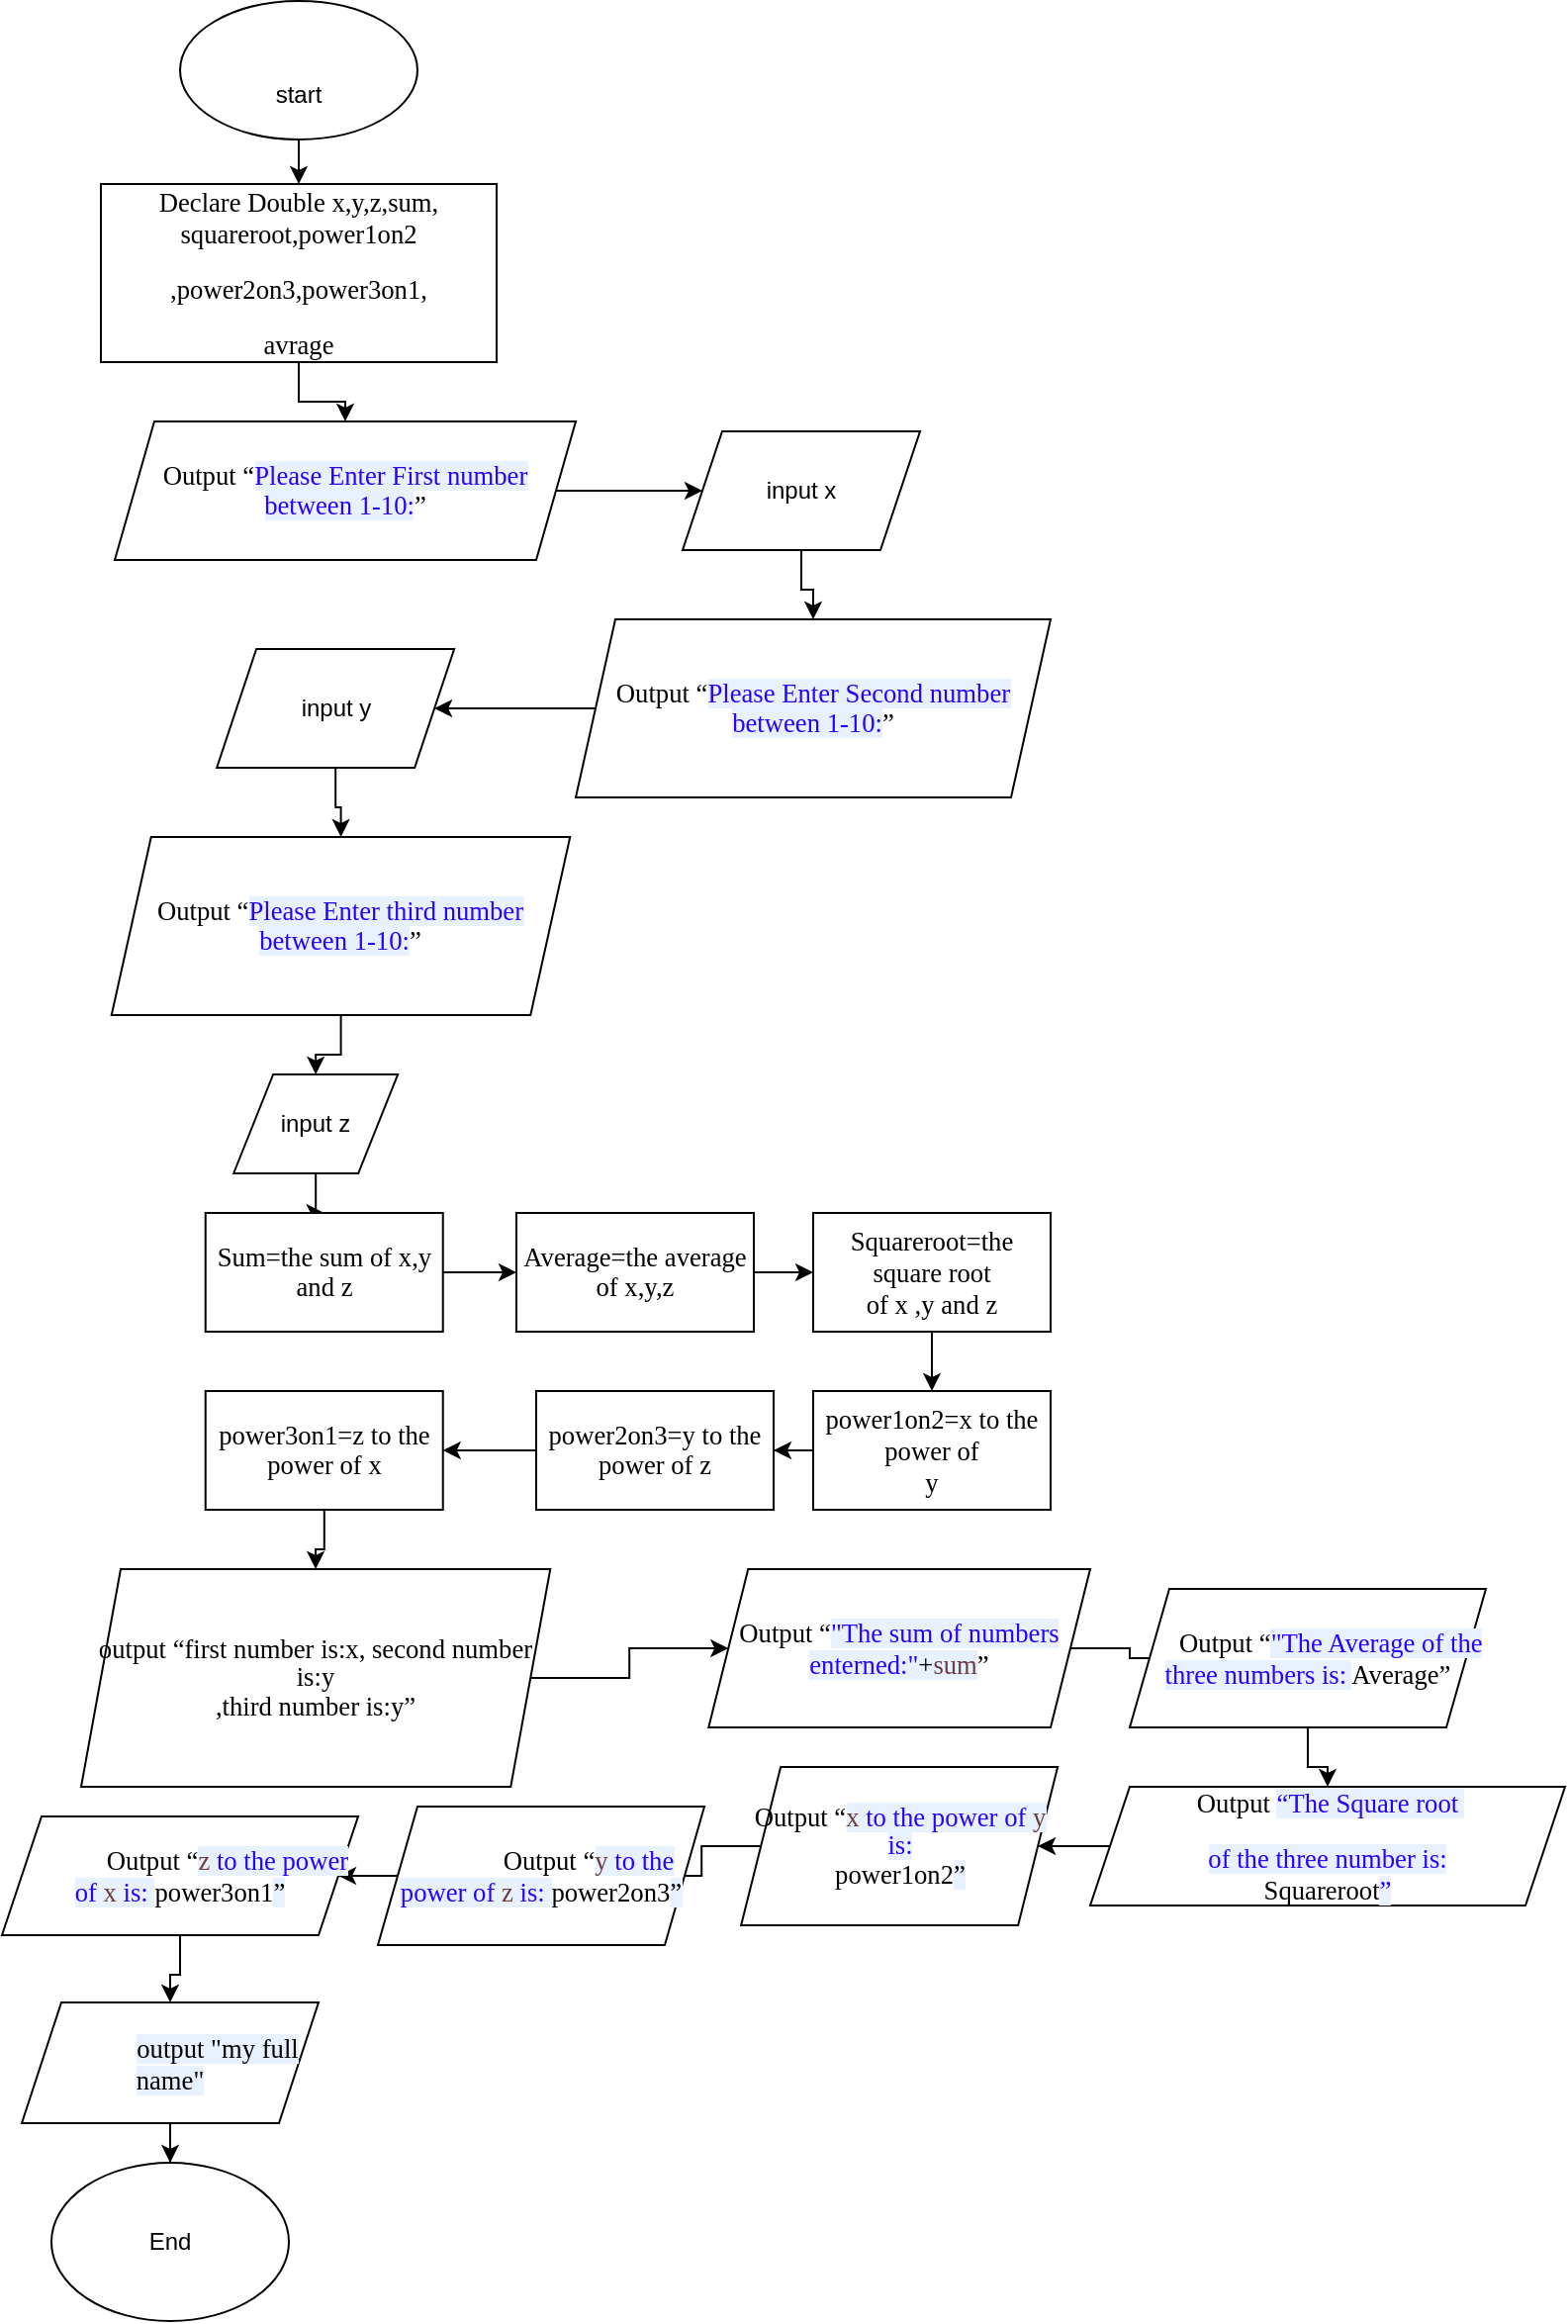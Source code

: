 <mxfile version="14.1.8" type="device"><diagram id="C5RBs43oDa-KdzZeNtuy" name="Page-1"><mxGraphModel dx="1092" dy="494" grid="1" gridSize="10" guides="1" tooltips="1" connect="1" arrows="1" fold="1" page="1" pageScale="1" pageWidth="827" pageHeight="1169" math="0" shadow="0"><root><mxCell id="WIyWlLk6GJQsqaUBKTNV-0"/><mxCell id="WIyWlLk6GJQsqaUBKTNV-1" parent="WIyWlLk6GJQsqaUBKTNV-0"/><mxCell id="eSIjVw5FjO2QQHbEXc4C-16" value="" style="edgeStyle=orthogonalEdgeStyle;rounded=0;orthogonalLoop=1;jettySize=auto;html=1;entryX=0.5;entryY=0;entryDx=0;entryDy=0;" parent="WIyWlLk6GJQsqaUBKTNV-1" source="JHhgGJh_v8h5XZEyPl9u-0" target="g5InXSgaB0AGNT1AQxpi-0" edge="1"><mxGeometry relative="1" as="geometry"><mxPoint x="222.5" y="120" as="targetPoint"/></mxGeometry></mxCell><mxCell id="JHhgGJh_v8h5XZEyPl9u-0" value="" style="ellipse;whiteSpace=wrap;html=1;" parent="WIyWlLk6GJQsqaUBKTNV-1" vertex="1"><mxGeometry x="160" y="7.5" width="120" height="70" as="geometry"/></mxCell><mxCell id="JHhgGJh_v8h5XZEyPl9u-1" value="start" style="text;html=1;strokeColor=none;fillColor=none;align=center;verticalAlign=middle;whiteSpace=wrap;rounded=0;" parent="WIyWlLk6GJQsqaUBKTNV-1" vertex="1"><mxGeometry x="190" y="32.5" width="60" height="45" as="geometry"/></mxCell><mxCell id="JHhgGJh_v8h5XZEyPl9u-6" value="" style="edgeStyle=orthogonalEdgeStyle;rounded=0;orthogonalLoop=1;jettySize=auto;html=1;exitX=0.5;exitY=1;exitDx=0;exitDy=0;" parent="WIyWlLk6GJQsqaUBKTNV-1" source="g5InXSgaB0AGNT1AQxpi-0" target="JHhgGJh_v8h5XZEyPl9u-5" edge="1"><mxGeometry relative="1" as="geometry"><mxPoint x="222.5" y="255" as="sourcePoint"/></mxGeometry></mxCell><mxCell id="g5InXSgaB0AGNT1AQxpi-3" value="" style="edgeStyle=orthogonalEdgeStyle;rounded=0;orthogonalLoop=1;jettySize=auto;html=1;" edge="1" parent="WIyWlLk6GJQsqaUBKTNV-1" source="JHhgGJh_v8h5XZEyPl9u-5" target="g5InXSgaB0AGNT1AQxpi-2"><mxGeometry relative="1" as="geometry"/></mxCell><mxCell id="JHhgGJh_v8h5XZEyPl9u-5" value="&lt;span style=&quot;font-size: 10pt ; line-height: 107% ; font-family: &amp;#34;consolas&amp;#34;&quot;&gt;Output “&lt;/span&gt;&lt;span style=&quot;font-size: 10.0pt ; line-height: 107% ; font-family: &amp;#34;consolas&amp;#34; ; color: #2a00ff ; background: #e8f2fe&quot;&gt;Please Enter First number between 1-10:&lt;/span&gt;&lt;span style=&quot;font-size: 10pt ; line-height: 107% ; font-family: &amp;#34;consolas&amp;#34;&quot;&gt;”&lt;/span&gt;" style="shape=parallelogram;perimeter=parallelogramPerimeter;whiteSpace=wrap;html=1;fixedSize=1;" parent="WIyWlLk6GJQsqaUBKTNV-1" vertex="1"><mxGeometry x="127" y="220" width="233" height="70" as="geometry"/></mxCell><mxCell id="g5InXSgaB0AGNT1AQxpi-0" value="&lt;p class=&quot;MsoNormal&quot; style=&quot;line-height: normal&quot;&gt;&lt;span style=&quot;font-size: 10.0pt ; font-family: &amp;#34;consolas&amp;#34;&quot;&gt;Declare Double x,y,z,sum,&lt;/span&gt; &lt;span style=&quot;font-size: 10.0pt ; font-family: &amp;#34;consolas&amp;#34;&quot;&gt;squareroot,power1on2&lt;/span&gt;&lt;/p&gt;&lt;p class=&quot;MsoNormal&quot; style=&quot;line-height: normal&quot;&gt;&lt;span style=&quot;font-size: 10.0pt ; font-family: &amp;#34;consolas&amp;#34;&quot;&gt;,power2on3,power3on1,&lt;/span&gt;&lt;/p&gt;&lt;p class=&quot;MsoNormal&quot; style=&quot;line-height: normal&quot;&gt;&lt;span style=&quot;font-size: 10.0pt ; font-family: &amp;#34;consolas&amp;#34;&quot;&gt;avrage&lt;/span&gt;&lt;/p&gt;" style="rounded=0;whiteSpace=wrap;html=1;" vertex="1" parent="WIyWlLk6GJQsqaUBKTNV-1"><mxGeometry x="120" y="100" width="200" height="90" as="geometry"/></mxCell><mxCell id="g5InXSgaB0AGNT1AQxpi-5" value="" style="edgeStyle=orthogonalEdgeStyle;rounded=0;orthogonalLoop=1;jettySize=auto;html=1;" edge="1" parent="WIyWlLk6GJQsqaUBKTNV-1" source="g5InXSgaB0AGNT1AQxpi-2" target="g5InXSgaB0AGNT1AQxpi-4"><mxGeometry relative="1" as="geometry"/></mxCell><mxCell id="g5InXSgaB0AGNT1AQxpi-2" value="input x" style="shape=parallelogram;perimeter=parallelogramPerimeter;whiteSpace=wrap;html=1;fixedSize=1;" vertex="1" parent="WIyWlLk6GJQsqaUBKTNV-1"><mxGeometry x="414" y="225" width="120" height="60" as="geometry"/></mxCell><mxCell id="g5InXSgaB0AGNT1AQxpi-12" value="" style="edgeStyle=orthogonalEdgeStyle;rounded=0;orthogonalLoop=1;jettySize=auto;html=1;" edge="1" parent="WIyWlLk6GJQsqaUBKTNV-1" source="g5InXSgaB0AGNT1AQxpi-4" target="g5InXSgaB0AGNT1AQxpi-8"><mxGeometry relative="1" as="geometry"/></mxCell><mxCell id="g5InXSgaB0AGNT1AQxpi-4" value="&lt;span style=&quot;font-size: 10pt ; line-height: 107% ; font-family: &amp;#34;consolas&amp;#34;&quot;&gt;Output “&lt;/span&gt;&lt;span style=&quot;font-size: 10.0pt ; line-height: 107% ; font-family: &amp;#34;consolas&amp;#34; ; color: #2a00ff ; background: #e8f2fe&quot;&gt;Please Enter Second number between 1-10:&lt;/span&gt;&lt;span style=&quot;font-size: 10pt ; line-height: 107% ; font-family: &amp;#34;consolas&amp;#34;&quot;&gt;”&lt;/span&gt;" style="shape=parallelogram;perimeter=parallelogramPerimeter;whiteSpace=wrap;html=1;fixedSize=1;" vertex="1" parent="WIyWlLk6GJQsqaUBKTNV-1"><mxGeometry x="360" y="320" width="240" height="90" as="geometry"/></mxCell><mxCell id="g5InXSgaB0AGNT1AQxpi-14" value="" style="edgeStyle=orthogonalEdgeStyle;rounded=0;orthogonalLoop=1;jettySize=auto;html=1;" edge="1" parent="WIyWlLk6GJQsqaUBKTNV-1" source="g5InXSgaB0AGNT1AQxpi-8" target="g5InXSgaB0AGNT1AQxpi-13"><mxGeometry relative="1" as="geometry"/></mxCell><mxCell id="g5InXSgaB0AGNT1AQxpi-8" value="input y" style="shape=parallelogram;perimeter=parallelogramPerimeter;whiteSpace=wrap;html=1;fixedSize=1;" vertex="1" parent="WIyWlLk6GJQsqaUBKTNV-1"><mxGeometry x="178.57" y="335" width="120" height="60" as="geometry"/></mxCell><mxCell id="g5InXSgaB0AGNT1AQxpi-16" value="" style="edgeStyle=orthogonalEdgeStyle;rounded=0;orthogonalLoop=1;jettySize=auto;html=1;" edge="1" parent="WIyWlLk6GJQsqaUBKTNV-1" source="g5InXSgaB0AGNT1AQxpi-13" target="g5InXSgaB0AGNT1AQxpi-15"><mxGeometry relative="1" as="geometry"/></mxCell><mxCell id="g5InXSgaB0AGNT1AQxpi-13" value="&lt;span style=&quot;font-size: 10pt ; line-height: 107% ; font-family: &amp;#34;consolas&amp;#34;&quot;&gt;Output “&lt;/span&gt;&lt;span style=&quot;font-size: 10.0pt ; line-height: 107% ; font-family: &amp;#34;consolas&amp;#34; ; color: #2a00ff ; background: #e8f2fe&quot;&gt;Please Enter third number between 1-10:&lt;/span&gt;&lt;span style=&quot;font-size: 10pt ; line-height: 107% ; font-family: &amp;#34;consolas&amp;#34;&quot;&gt;”&lt;/span&gt;" style="shape=parallelogram;perimeter=parallelogramPerimeter;whiteSpace=wrap;html=1;fixedSize=1;" vertex="1" parent="WIyWlLk6GJQsqaUBKTNV-1"><mxGeometry x="125.38" y="430" width="231.75" height="90" as="geometry"/></mxCell><mxCell id="g5InXSgaB0AGNT1AQxpi-18" value="" style="edgeStyle=orthogonalEdgeStyle;rounded=0;orthogonalLoop=1;jettySize=auto;html=1;" edge="1" parent="WIyWlLk6GJQsqaUBKTNV-1" source="g5InXSgaB0AGNT1AQxpi-15" target="g5InXSgaB0AGNT1AQxpi-17"><mxGeometry relative="1" as="geometry"/></mxCell><mxCell id="g5InXSgaB0AGNT1AQxpi-15" value="&lt;span&gt;input z&lt;/span&gt;" style="shape=parallelogram;perimeter=parallelogramPerimeter;whiteSpace=wrap;html=1;fixedSize=1;" vertex="1" parent="WIyWlLk6GJQsqaUBKTNV-1"><mxGeometry x="187.07" y="550" width="83" height="50" as="geometry"/></mxCell><mxCell id="g5InXSgaB0AGNT1AQxpi-20" value="" style="edgeStyle=orthogonalEdgeStyle;rounded=0;orthogonalLoop=1;jettySize=auto;html=1;" edge="1" parent="WIyWlLk6GJQsqaUBKTNV-1" source="g5InXSgaB0AGNT1AQxpi-17" target="g5InXSgaB0AGNT1AQxpi-19"><mxGeometry relative="1" as="geometry"/></mxCell><mxCell id="g5InXSgaB0AGNT1AQxpi-17" value="&lt;span style=&quot;font-size: 10pt ; line-height: 107% ; font-family: &amp;#34;consolas&amp;#34;&quot;&gt;Sum=the sum of x,y and z&lt;/span&gt;" style="whiteSpace=wrap;html=1;" vertex="1" parent="WIyWlLk6GJQsqaUBKTNV-1"><mxGeometry x="172.88" y="620" width="120" height="60" as="geometry"/></mxCell><mxCell id="g5InXSgaB0AGNT1AQxpi-22" value="" style="edgeStyle=orthogonalEdgeStyle;rounded=0;orthogonalLoop=1;jettySize=auto;html=1;" edge="1" parent="WIyWlLk6GJQsqaUBKTNV-1" source="g5InXSgaB0AGNT1AQxpi-19" target="g5InXSgaB0AGNT1AQxpi-21"><mxGeometry relative="1" as="geometry"/></mxCell><mxCell id="g5InXSgaB0AGNT1AQxpi-19" value="&lt;span style=&quot;font-size: 10.0pt ; line-height: 107% ; font-family: &amp;#34;consolas&amp;#34;&quot;&gt;Average=the average of x,y,z&lt;/span&gt;" style="whiteSpace=wrap;html=1;" vertex="1" parent="WIyWlLk6GJQsqaUBKTNV-1"><mxGeometry x="330" y="620" width="120" height="60" as="geometry"/></mxCell><mxCell id="g5InXSgaB0AGNT1AQxpi-24" value="" style="edgeStyle=orthogonalEdgeStyle;rounded=0;orthogonalLoop=1;jettySize=auto;html=1;" edge="1" parent="WIyWlLk6GJQsqaUBKTNV-1" source="g5InXSgaB0AGNT1AQxpi-21" target="g5InXSgaB0AGNT1AQxpi-23"><mxGeometry relative="1" as="geometry"/></mxCell><mxCell id="g5InXSgaB0AGNT1AQxpi-21" value="&lt;p class=&quot;MsoNormal&quot; style=&quot;line-height: normal&quot;&gt;&lt;span style=&quot;font-size: 10.0pt ; font-family: &amp;#34;consolas&amp;#34;&quot;&gt;Squareroot=the square root&lt;br/&gt;of x ,y and z&lt;/span&gt;&lt;/p&gt;" style="whiteSpace=wrap;html=1;" vertex="1" parent="WIyWlLk6GJQsqaUBKTNV-1"><mxGeometry x="480" y="620" width="120" height="60" as="geometry"/></mxCell><mxCell id="g5InXSgaB0AGNT1AQxpi-26" value="" style="edgeStyle=orthogonalEdgeStyle;rounded=0;orthogonalLoop=1;jettySize=auto;html=1;" edge="1" parent="WIyWlLk6GJQsqaUBKTNV-1" source="g5InXSgaB0AGNT1AQxpi-23" target="g5InXSgaB0AGNT1AQxpi-25"><mxGeometry relative="1" as="geometry"/></mxCell><mxCell id="g5InXSgaB0AGNT1AQxpi-23" value="&lt;p class=&quot;MsoNormal&quot; style=&quot;line-height: normal&quot;&gt;&lt;span style=&quot;font-size: 10.0pt ; font-family: &amp;#34;consolas&amp;#34;&quot;&gt;power1on2=x to the power of&lt;br/&gt;y&lt;/span&gt;&lt;/p&gt;" style="whiteSpace=wrap;html=1;" vertex="1" parent="WIyWlLk6GJQsqaUBKTNV-1"><mxGeometry x="480" y="710" width="120" height="60" as="geometry"/></mxCell><mxCell id="g5InXSgaB0AGNT1AQxpi-28" value="" style="edgeStyle=orthogonalEdgeStyle;rounded=0;orthogonalLoop=1;jettySize=auto;html=1;" edge="1" parent="WIyWlLk6GJQsqaUBKTNV-1" source="g5InXSgaB0AGNT1AQxpi-25" target="g5InXSgaB0AGNT1AQxpi-27"><mxGeometry relative="1" as="geometry"/></mxCell><mxCell id="g5InXSgaB0AGNT1AQxpi-25" value="&lt;span style=&quot;font-size: 10.0pt ; line-height: 107% ; font-family: &amp;#34;consolas&amp;#34;&quot;&gt;power2on3=y to the power of z&lt;/span&gt;" style="whiteSpace=wrap;html=1;" vertex="1" parent="WIyWlLk6GJQsqaUBKTNV-1"><mxGeometry x="340" y="710" width="120" height="60" as="geometry"/></mxCell><mxCell id="g5InXSgaB0AGNT1AQxpi-32" value="" style="edgeStyle=orthogonalEdgeStyle;rounded=0;orthogonalLoop=1;jettySize=auto;html=1;" edge="1" parent="WIyWlLk6GJQsqaUBKTNV-1" source="g5InXSgaB0AGNT1AQxpi-27" target="g5InXSgaB0AGNT1AQxpi-31"><mxGeometry relative="1" as="geometry"/></mxCell><mxCell id="g5InXSgaB0AGNT1AQxpi-27" value="&lt;span style=&quot;font-size: 10.0pt ; line-height: 107% ; font-family: &amp;#34;consolas&amp;#34;&quot;&gt;power3on1=z to the power of x&lt;/span&gt;" style="whiteSpace=wrap;html=1;" vertex="1" parent="WIyWlLk6GJQsqaUBKTNV-1"><mxGeometry x="172.88" y="710" width="120" height="60" as="geometry"/></mxCell><mxCell id="g5InXSgaB0AGNT1AQxpi-34" value="" style="edgeStyle=orthogonalEdgeStyle;rounded=0;orthogonalLoop=1;jettySize=auto;html=1;" edge="1" parent="WIyWlLk6GJQsqaUBKTNV-1" source="g5InXSgaB0AGNT1AQxpi-31" target="g5InXSgaB0AGNT1AQxpi-33"><mxGeometry relative="1" as="geometry"/></mxCell><mxCell id="g5InXSgaB0AGNT1AQxpi-31" value="&lt;span style=&quot;font-size: 10.0pt ; line-height: 107% ; font-family: &amp;#34;consolas&amp;#34;&quot;&gt;output “first number is:x, second number is:y&lt;br/&gt;,third number is:y”&lt;/span&gt;" style="shape=parallelogram;perimeter=parallelogramPerimeter;whiteSpace=wrap;html=1;fixedSize=1;" vertex="1" parent="WIyWlLk6GJQsqaUBKTNV-1"><mxGeometry x="110" y="800" width="237.13" height="110" as="geometry"/></mxCell><mxCell id="g5InXSgaB0AGNT1AQxpi-36" value="" style="edgeStyle=orthogonalEdgeStyle;rounded=0;orthogonalLoop=1;jettySize=auto;html=1;" edge="1" parent="WIyWlLk6GJQsqaUBKTNV-1" source="g5InXSgaB0AGNT1AQxpi-33" target="g5InXSgaB0AGNT1AQxpi-35"><mxGeometry relative="1" as="geometry"/></mxCell><mxCell id="g5InXSgaB0AGNT1AQxpi-33" value="&lt;p class=&quot;MsoNormal&quot; style=&quot;line-height: normal&quot;&gt;&lt;span style=&quot;font-size: 10pt ; font-family: &amp;#34;consolas&amp;#34;&quot;&gt;Output “&lt;/span&gt;&lt;span style=&quot;font-size: 10.0pt ; font-family: &amp;#34;consolas&amp;#34; ; color: #2a00ff ; background: #e8f2fe&quot;&gt;&quot;The sum of numbers enterned:&quot;&lt;/span&gt;&lt;span style=&quot;font-size: 10pt ; font-family: &amp;#34;consolas&amp;#34; ; background: rgb(232 , 242 , 254)&quot;&gt;+&lt;/span&gt;&lt;span style=&quot;font-size: 10.0pt ; font-family: &amp;#34;consolas&amp;#34; ; color: #6a3e3e ; background: #e8f2fe&quot;&gt;sum&lt;/span&gt;&lt;span style=&quot;font-size: 10pt ; font-family: &amp;#34;consolas&amp;#34;&quot;&gt;”&lt;/span&gt;&lt;/p&gt;" style="shape=parallelogram;perimeter=parallelogramPerimeter;whiteSpace=wrap;html=1;fixedSize=1;" vertex="1" parent="WIyWlLk6GJQsqaUBKTNV-1"><mxGeometry x="427.13" y="800" width="192.87" height="80" as="geometry"/></mxCell><mxCell id="g5InXSgaB0AGNT1AQxpi-38" value="" style="edgeStyle=orthogonalEdgeStyle;rounded=0;orthogonalLoop=1;jettySize=auto;html=1;" edge="1" parent="WIyWlLk6GJQsqaUBKTNV-1" source="g5InXSgaB0AGNT1AQxpi-35" target="g5InXSgaB0AGNT1AQxpi-37"><mxGeometry relative="1" as="geometry"/></mxCell><mxCell id="g5InXSgaB0AGNT1AQxpi-35" value="&lt;p class=&quot;MsoNormal&quot; style=&quot;line-height: normal&quot;&gt;&lt;span style=&quot;font-size: 10pt ; font-family: &amp;#34;consolas&amp;#34;&quot;&gt;&amp;nbsp; &amp;nbsp; &amp;nbsp; &amp;nbsp;Output “&lt;/span&gt;&lt;span style=&quot;font-size: 10.0pt ; font-family: &amp;#34;consolas&amp;#34; ; color: #2a00ff ; background: #e8f2fe&quot;&gt;&quot;The Average of the three numbers is: &lt;/span&gt;&lt;span style=&quot;font-size: 10.0pt ; font-family: &amp;#34;consolas&amp;#34;&quot;&gt;Average”&lt;/span&gt;&lt;/p&gt;" style="shape=parallelogram;perimeter=parallelogramPerimeter;whiteSpace=wrap;html=1;fixedSize=1;" vertex="1" parent="WIyWlLk6GJQsqaUBKTNV-1"><mxGeometry x="640" y="810" width="180" height="70" as="geometry"/></mxCell><mxCell id="g5InXSgaB0AGNT1AQxpi-40" value="" style="edgeStyle=orthogonalEdgeStyle;rounded=0;orthogonalLoop=1;jettySize=auto;html=1;" edge="1" parent="WIyWlLk6GJQsqaUBKTNV-1" source="g5InXSgaB0AGNT1AQxpi-37" target="g5InXSgaB0AGNT1AQxpi-39"><mxGeometry relative="1" as="geometry"/></mxCell><mxCell id="g5InXSgaB0AGNT1AQxpi-37" value="&lt;p class=&quot;MsoNormal&quot; style=&quot;line-height: normal&quot;&gt;&lt;span style=&quot;font-size: 10pt ; font-family: &amp;#34;consolas&amp;#34;&quot;&gt;&amp;nbsp;Output &lt;/span&gt;&lt;span style=&quot;font-size: 10.0pt ; font-family: &amp;#34;consolas&amp;#34; ; color: #2a00ff ; background: #e8f2fe&quot;&gt;“The Square root&amp;nbsp;&lt;/span&gt;&lt;/p&gt;&lt;p class=&quot;MsoNormal&quot; style=&quot;line-height: normal&quot;&gt;&lt;span style=&quot;font-size: 10.0pt ; font-family: &amp;#34;consolas&amp;#34; ; color: #2a00ff ; background: #e8f2fe&quot;&gt;of the three number is:&lt;/span&gt;&lt;span style=&quot;font-size: 10.0pt ; font-family: &amp;#34;consolas&amp;#34;&quot;&gt;&lt;br&gt;Squareroot&lt;span style=&quot;color: #2a00ff ; background: #e8f2fe&quot;&gt;”&lt;/span&gt;&lt;/span&gt;&lt;/p&gt;" style="shape=parallelogram;perimeter=parallelogramPerimeter;whiteSpace=wrap;html=1;fixedSize=1;" vertex="1" parent="WIyWlLk6GJQsqaUBKTNV-1"><mxGeometry x="620" y="910" width="240" height="60" as="geometry"/></mxCell><mxCell id="g5InXSgaB0AGNT1AQxpi-42" value="" style="edgeStyle=orthogonalEdgeStyle;rounded=0;orthogonalLoop=1;jettySize=auto;html=1;" edge="1" parent="WIyWlLk6GJQsqaUBKTNV-1" source="g5InXSgaB0AGNT1AQxpi-39" target="g5InXSgaB0AGNT1AQxpi-41"><mxGeometry relative="1" as="geometry"/></mxCell><mxCell id="g5InXSgaB0AGNT1AQxpi-39" value="&lt;span style=&quot;font-size: 10pt ; line-height: 107% ; font-family: &amp;#34;consolas&amp;#34;&quot;&gt;Output “&lt;/span&gt;&lt;span style=&quot;font-size: 10.0pt ; line-height: 107% ; font-family: &amp;#34;consolas&amp;#34; ; color: #6a3e3e ; background: #e8f2fe&quot;&gt;x &lt;/span&gt;&lt;span style=&quot;font-size: 10.0pt ; line-height: 107% ; font-family: &amp;#34;consolas&amp;#34; ; color: #2a00ff ; background: #e8f2fe&quot;&gt;to the power of &lt;/span&gt;&lt;span style=&quot;font-size: 10.0pt ; line-height: 107% ; font-family: &amp;#34;consolas&amp;#34; ; color: #6a3e3e ; background: #e8f2fe&quot;&gt;y &lt;/span&gt;&lt;span style=&quot;font-size: 10.0pt ; line-height: 107% ; font-family: &amp;#34;consolas&amp;#34; ; color: #2a00ff ; background: #e8f2fe&quot;&gt;is:&lt;br/&gt;&lt;/span&gt;&lt;span style=&quot;font-size: 10.0pt ; line-height: 107% ; font-family: &amp;#34;consolas&amp;#34;&quot;&gt;power1on2&lt;span style=&quot;background: rgb(232 , 242 , 254)&quot;&gt;”&lt;/span&gt;&lt;/span&gt;" style="shape=parallelogram;perimeter=parallelogramPerimeter;whiteSpace=wrap;html=1;fixedSize=1;" vertex="1" parent="WIyWlLk6GJQsqaUBKTNV-1"><mxGeometry x="443.57" y="900" width="160" height="80" as="geometry"/></mxCell><mxCell id="g5InXSgaB0AGNT1AQxpi-44" value="" style="edgeStyle=orthogonalEdgeStyle;rounded=0;orthogonalLoop=1;jettySize=auto;html=1;" edge="1" parent="WIyWlLk6GJQsqaUBKTNV-1" source="g5InXSgaB0AGNT1AQxpi-41" target="g5InXSgaB0AGNT1AQxpi-43"><mxGeometry relative="1" as="geometry"/></mxCell><mxCell id="g5InXSgaB0AGNT1AQxpi-41" value="&lt;p class=&quot;MsoNormal&quot; style=&quot;text-indent: 36.0pt ; line-height: normal&quot;&gt;&lt;span style=&quot;font-size: 10pt ; font-family: &amp;#34;consolas&amp;#34;&quot;&gt;Output “&lt;/span&gt;&lt;span style=&quot;font-size: 10.0pt ; font-family: &amp;#34;consolas&amp;#34; ; color: #6a3e3e ; background: #e8f2fe&quot;&gt;y &lt;/span&gt;&lt;span style=&quot;font-size: 10.0pt ; font-family: &amp;#34;consolas&amp;#34; ; color: #2a00ff ; background: #e8f2fe&quot;&gt;to the power of &lt;/span&gt;&lt;span style=&quot;font-size: 10.0pt ; font-family: &amp;#34;consolas&amp;#34; ; color: #6a3e3e ; background: #e8f2fe&quot;&gt;z &lt;/span&gt;&lt;span style=&quot;font-size: 10.0pt ; font-family: &amp;#34;consolas&amp;#34; ; color: #2a00ff ; background: #e8f2fe&quot;&gt;is: &lt;/span&gt;&lt;span style=&quot;font-size: 10.0pt ; font-family: &amp;#34;consolas&amp;#34;&quot;&gt;power2on3&lt;span style=&quot;background: rgb(232 , 242 , 254)&quot;&gt;”&lt;/span&gt;&lt;/span&gt;&lt;/p&gt;" style="shape=parallelogram;perimeter=parallelogramPerimeter;whiteSpace=wrap;html=1;fixedSize=1;" vertex="1" parent="WIyWlLk6GJQsqaUBKTNV-1"><mxGeometry x="260" y="920" width="165" height="70" as="geometry"/></mxCell><mxCell id="g5InXSgaB0AGNT1AQxpi-46" value="" style="edgeStyle=orthogonalEdgeStyle;rounded=0;orthogonalLoop=1;jettySize=auto;html=1;" edge="1" parent="WIyWlLk6GJQsqaUBKTNV-1" source="g5InXSgaB0AGNT1AQxpi-43" target="g5InXSgaB0AGNT1AQxpi-45"><mxGeometry relative="1" as="geometry"/></mxCell><mxCell id="g5InXSgaB0AGNT1AQxpi-43" value="&lt;p class=&quot;MsoNormal&quot; style=&quot;text-indent: 36.0pt ; line-height: normal&quot;&gt;&lt;span style=&quot;font-size: 10pt ; font-family: &amp;#34;consolas&amp;#34;&quot;&gt;Output “&lt;/span&gt;&lt;span style=&quot;font-size: 10.0pt ; font-family: &amp;#34;consolas&amp;#34; ; color: #6a3e3e ; background: #e8f2fe&quot;&gt;z &lt;/span&gt;&lt;span style=&quot;font-size: 10.0pt ; font-family: &amp;#34;consolas&amp;#34; ; color: #2a00ff ; background: #e8f2fe&quot;&gt;to the power of &lt;/span&gt;&lt;span style=&quot;font-size: 10.0pt ; font-family: &amp;#34;consolas&amp;#34; ; color: #6a3e3e ; background: #e8f2fe&quot;&gt;x &lt;/span&gt;&lt;span style=&quot;font-size: 10.0pt ; font-family: &amp;#34;consolas&amp;#34; ; color: #2a00ff ; background: #e8f2fe&quot;&gt;is: &lt;/span&gt;&lt;span style=&quot;font-size: 10.0pt ; font-family: &amp;#34;consolas&amp;#34;&quot;&gt;power3on1&lt;span style=&quot;background: rgb(232 , 242 , 254)&quot;&gt;”&lt;/span&gt;&lt;/span&gt;&lt;/p&gt;" style="shape=parallelogram;perimeter=parallelogramPerimeter;whiteSpace=wrap;html=1;fixedSize=1;" vertex="1" parent="WIyWlLk6GJQsqaUBKTNV-1"><mxGeometry x="70" y="925" width="180" height="60" as="geometry"/></mxCell><mxCell id="g5InXSgaB0AGNT1AQxpi-48" value="" style="edgeStyle=orthogonalEdgeStyle;rounded=0;orthogonalLoop=1;jettySize=auto;html=1;" edge="1" parent="WIyWlLk6GJQsqaUBKTNV-1" source="g5InXSgaB0AGNT1AQxpi-45" target="g5InXSgaB0AGNT1AQxpi-47"><mxGeometry relative="1" as="geometry"/></mxCell><mxCell id="g5InXSgaB0AGNT1AQxpi-45" value="&lt;div style=&quot;text-indent: 48px&quot;&gt;&lt;font face=&quot;consolas&quot;&gt;&lt;span style=&quot;font-size: 13.333px ; background-color: rgb(232 , 242 , 254)&quot;&gt;output &quot;my full name&quot;&lt;/span&gt;&lt;/font&gt;&lt;/div&gt;" style="shape=parallelogram;perimeter=parallelogramPerimeter;whiteSpace=wrap;html=1;fixedSize=1;" vertex="1" parent="WIyWlLk6GJQsqaUBKTNV-1"><mxGeometry x="80" y="1019" width="150" height="61" as="geometry"/></mxCell><mxCell id="g5InXSgaB0AGNT1AQxpi-47" value="End" style="ellipse;whiteSpace=wrap;html=1;" vertex="1" parent="WIyWlLk6GJQsqaUBKTNV-1"><mxGeometry x="95" y="1100" width="120" height="80" as="geometry"/></mxCell></root></mxGraphModel></diagram></mxfile>
